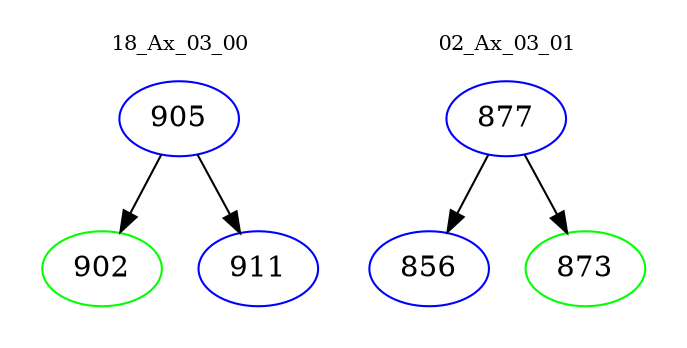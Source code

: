 digraph{
subgraph cluster_0 {
color = white
label = "18_Ax_03_00";
fontsize=10;
T0_905 [label="905", color="blue"]
T0_905 -> T0_902 [color="black"]
T0_902 [label="902", color="green"]
T0_905 -> T0_911 [color="black"]
T0_911 [label="911", color="blue"]
}
subgraph cluster_1 {
color = white
label = "02_Ax_03_01";
fontsize=10;
T1_877 [label="877", color="blue"]
T1_877 -> T1_856 [color="black"]
T1_856 [label="856", color="blue"]
T1_877 -> T1_873 [color="black"]
T1_873 [label="873", color="green"]
}
}
